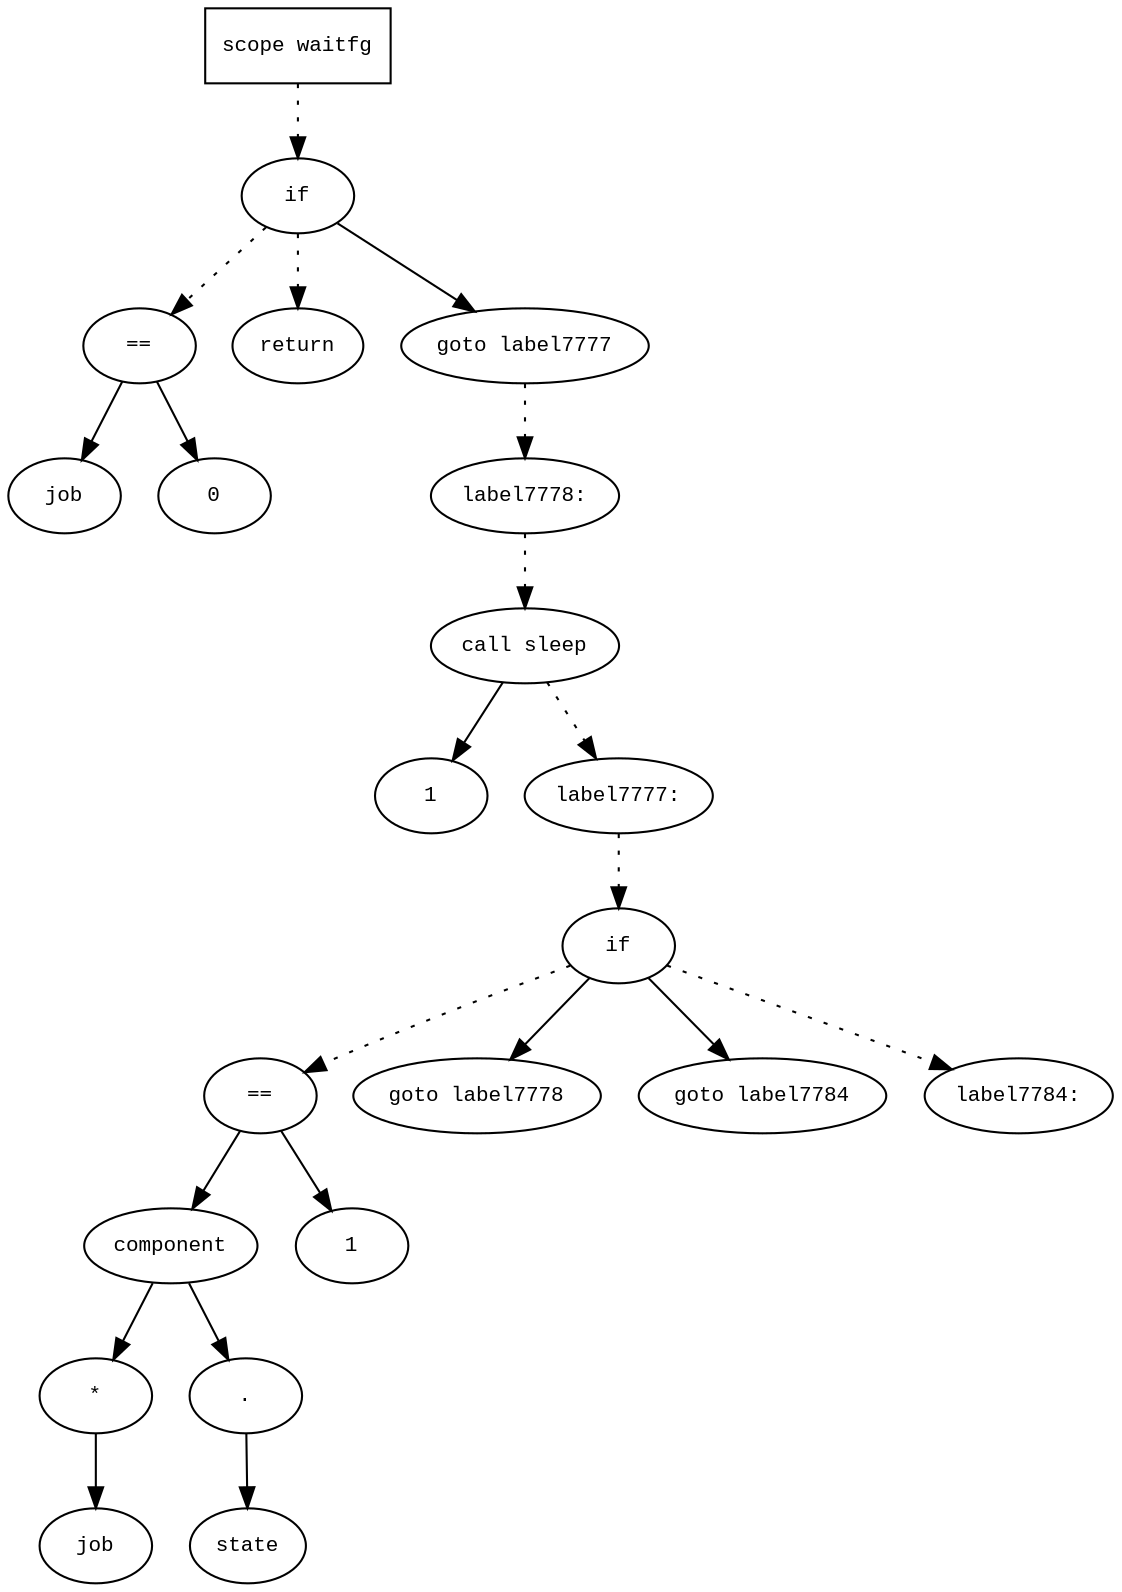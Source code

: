 digraph AST {
  graph [fontname="Times New Roman",fontsize=10];
  node  [fontname="Courier New",fontsize=10];
  edge  [fontname="Times New Roman",fontsize=10];

  node1 [label="scope waitfg",shape=box];
  node2 [label="if",shape=ellipse];
  node1 -> node2 [style=dotted];
  node3 [label="==",shape=ellipse];
  node4 [label="job",shape=ellipse];
  node3 -> node4;
  node5 [label="0",shape=ellipse];
  node3 -> node5;
  node2 -> node3 [style=dotted];
  node6 [label="return",shape=ellipse];
  node2 -> node6 [style=dotted];
  node7 [label="goto label7777",shape=ellipse];
  node2 -> node7;
  node8 [label="label7778:",shape=ellipse];
  node7 -> node8 [style=dotted];
  node9 [label="call sleep",shape=ellipse];
  node10 [label="1",shape=ellipse];
  node9 -> node10;
  node8 -> node9 [style=dotted];
  node11 [label="label7777:",shape=ellipse];
  node9 -> node11 [style=dotted];
  node12 [label="if",shape=ellipse];
  node11 -> node12 [style=dotted];
  node13 [label="==",shape=ellipse];
  node14 [label="component",shape=ellipse];
  node13 -> node14;
  node15 [label="*",shape=ellipse];
  node16 [label="job",shape=ellipse];
  node15 -> node16;
  node14 -> node15;
  node17 [label=".",shape=ellipse];
  node14 -> node17;
  node18 [label="state",shape=ellipse];
  node17 -> node18;
  node19 [label="1",shape=ellipse];
  node13 -> node19;
  node12 -> node13 [style=dotted];
  node20 [label="goto label7778",shape=ellipse];
  node12 -> node20;
  node21 [label="goto label7784",shape=ellipse];
  node12 -> node21;
  node22 [label="label7784:",shape=ellipse];
  node12 -> node22 [style=dotted];
} 